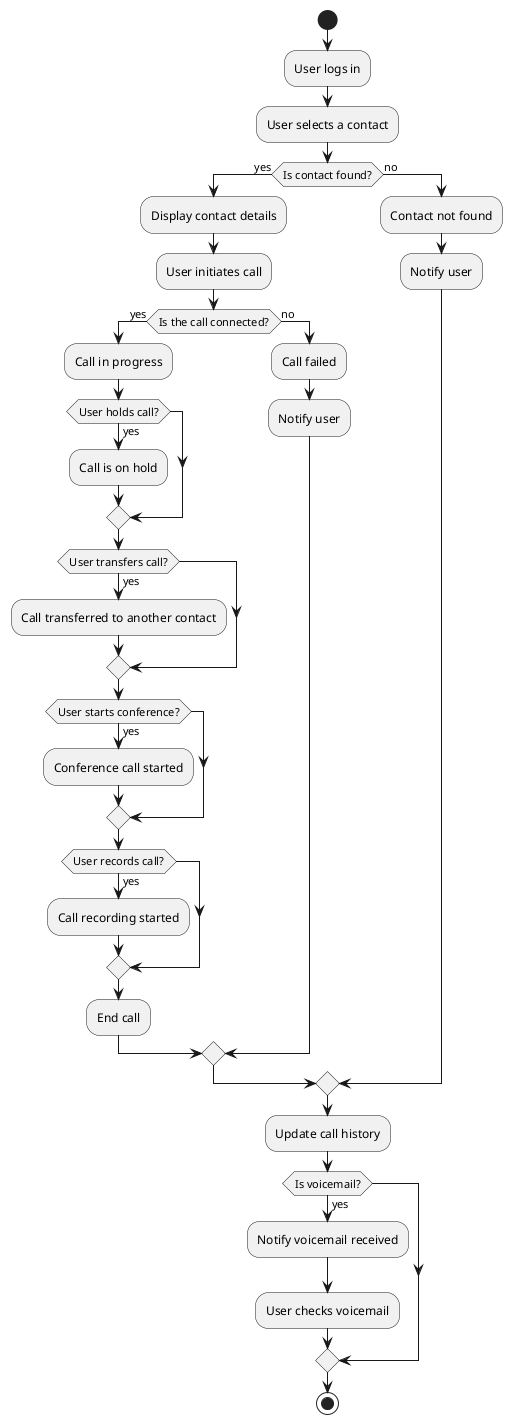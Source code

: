 @startuml
start

:User logs in;
:User selects a contact;
if (Is contact found?) then (yes)
  :Display contact details;
  :User initiates call;
  if (Is the call connected?) then (yes)
    :Call in progress;
    if (User holds call?) then (yes)
      :Call is on hold;
    endif
    if (User transfers call?) then (yes)
      :Call transferred to another contact;
    endif
    if (User starts conference?) then (yes)
      :Conference call started;
    endif
    if (User records call?) then (yes)
      :Call recording started;
    endif
    :End call;
  else (no)
    :Call failed;
    :Notify user;
  endif
else (no)
  :Contact not found;
  :Notify user;
endif

:Update call history;
if (Is voicemail?) then (yes)
  :Notify voicemail received;
  :User checks voicemail;
endif

stop
@enduml

